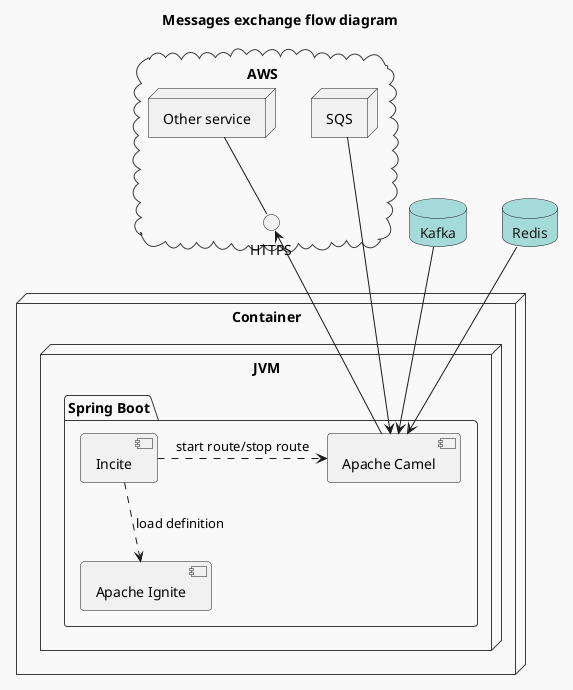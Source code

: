 @startuml
'https://plantuml.com/component-diagram

!theme mars

title "Messages exchange flow diagram"

cloud "AWS" {

    node "SQS" as sqs

    interface "HTTPS" as https0
    node "Other service" as service0

    service0 -- https0
}

database "Kafka" as kafka

database "Redis" as redis

node "Container" {

    node "JVM" {

        package "Spring Boot" {

            component "Incite" as incite
            component "Apache Camel" as camel
            component "Apache Ignite" as ignite

        }
    }
}

incite .> camel : start route/stop route
incite ..> ignite : load definition
kafka --> camel
redis --> camel
sqs ---> camel
camel -> https0


@enduml